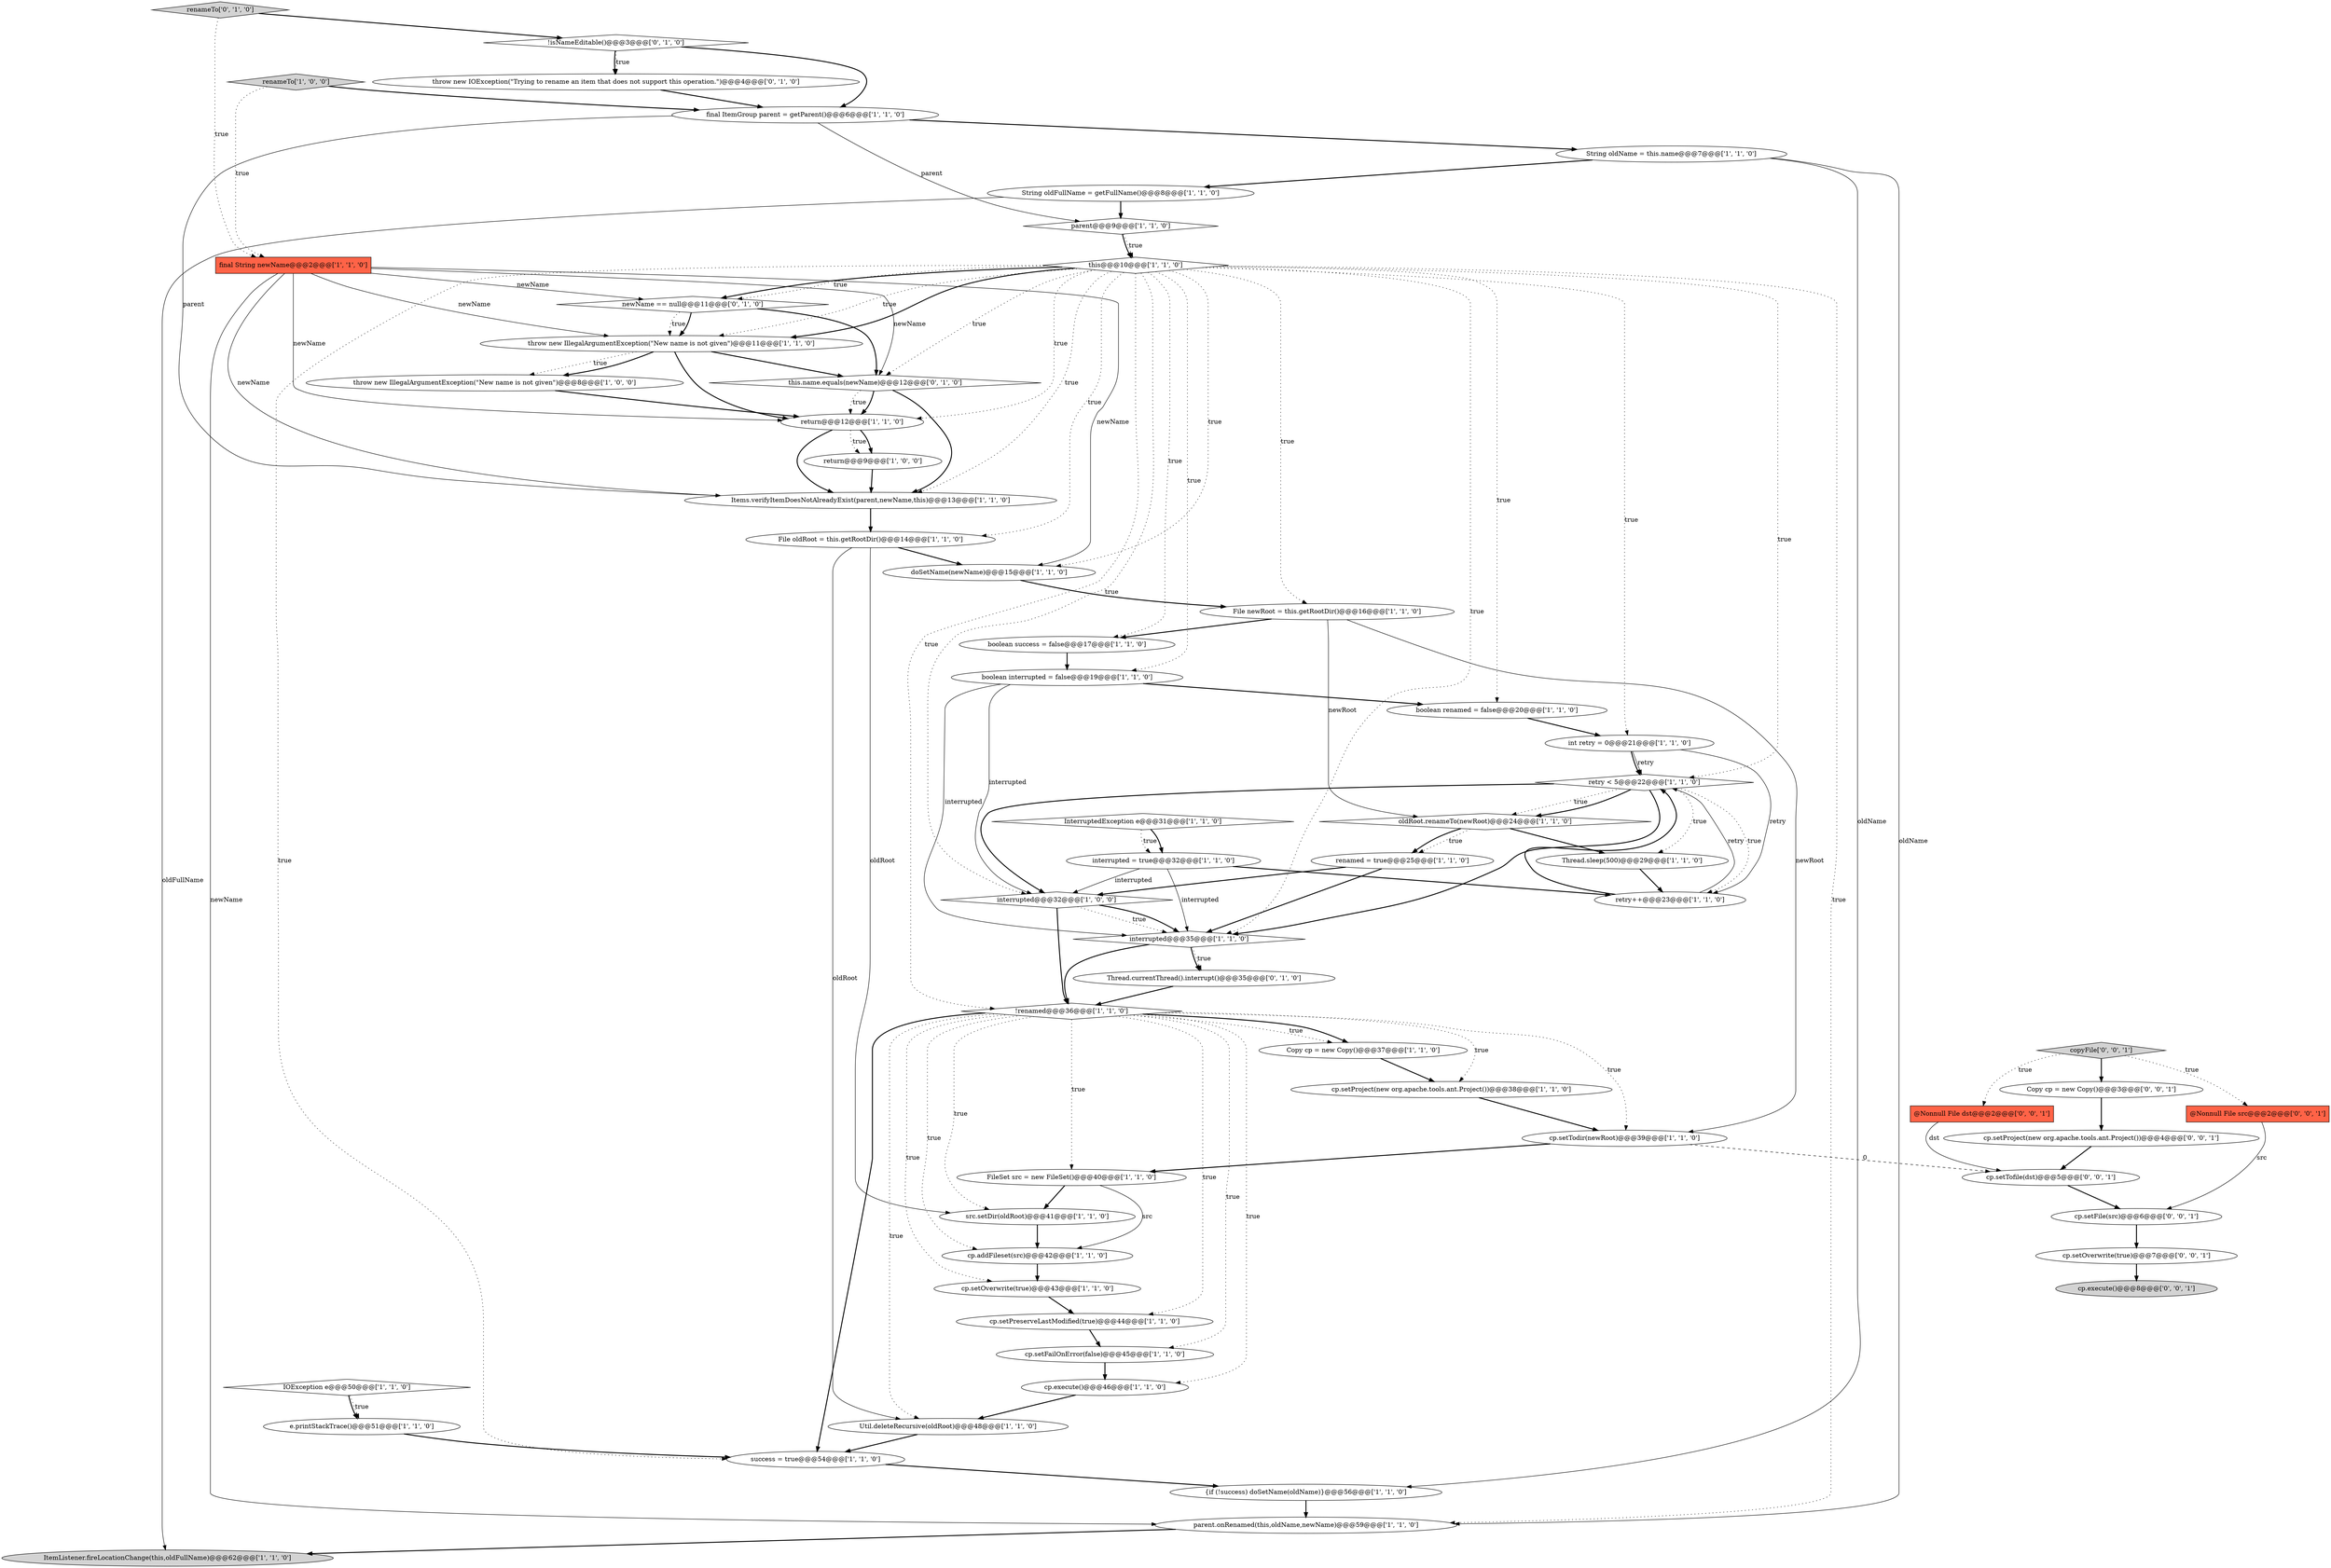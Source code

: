 digraph {
18 [style = filled, label = "cp.setFailOnError(false)@@@45@@@['1', '1', '0']", fillcolor = white, shape = ellipse image = "AAA0AAABBB1BBB"];
10 [style = filled, label = "renamed = true@@@25@@@['1', '1', '0']", fillcolor = white, shape = ellipse image = "AAA0AAABBB1BBB"];
0 [style = filled, label = "throw new IllegalArgumentException(\"New name is not given\")@@@8@@@['1', '0', '0']", fillcolor = white, shape = ellipse image = "AAA0AAABBB1BBB"];
21 [style = filled, label = "boolean success = false@@@17@@@['1', '1', '0']", fillcolor = white, shape = ellipse image = "AAA0AAABBB1BBB"];
25 [style = filled, label = "Items.verifyItemDoesNotAlreadyExist(parent,newName,this)@@@13@@@['1', '1', '0']", fillcolor = white, shape = ellipse image = "AAA0AAABBB1BBB"];
40 [style = filled, label = "cp.setTodir(newRoot)@@@39@@@['1', '1', '0']", fillcolor = white, shape = ellipse image = "AAA0AAABBB1BBB"];
42 [style = filled, label = "IOException e@@@50@@@['1', '1', '0']", fillcolor = white, shape = diamond image = "AAA0AAABBB1BBB"];
4 [style = filled, label = "Thread.sleep(500)@@@29@@@['1', '1', '0']", fillcolor = white, shape = ellipse image = "AAA0AAABBB1BBB"];
9 [style = filled, label = "this@@@10@@@['1', '1', '0']", fillcolor = white, shape = diamond image = "AAA0AAABBB1BBB"];
29 [style = filled, label = "String oldFullName = getFullName()@@@8@@@['1', '1', '0']", fillcolor = white, shape = ellipse image = "AAA0AAABBB1BBB"];
30 [style = filled, label = "interrupted@@@32@@@['1', '0', '0']", fillcolor = white, shape = diamond image = "AAA0AAABBB1BBB"];
15 [style = filled, label = "cp.execute()@@@46@@@['1', '1', '0']", fillcolor = white, shape = ellipse image = "AAA0AAABBB1BBB"];
3 [style = filled, label = "ItemListener.fireLocationChange(this,oldFullName)@@@62@@@['1', '1', '0']", fillcolor = lightgray, shape = ellipse image = "AAA0AAABBB1BBB"];
17 [style = filled, label = "cp.setOverwrite(true)@@@43@@@['1', '1', '0']", fillcolor = white, shape = ellipse image = "AAA0AAABBB1BBB"];
45 [style = filled, label = "retry < 5@@@22@@@['1', '1', '0']", fillcolor = white, shape = diamond image = "AAA0AAABBB1BBB"];
38 [style = filled, label = "doSetName(newName)@@@15@@@['1', '1', '0']", fillcolor = white, shape = ellipse image = "AAA0AAABBB1BBB"];
47 [style = filled, label = "newName == null@@@11@@@['0', '1', '0']", fillcolor = white, shape = diamond image = "AAA0AAABBB2BBB"];
6 [style = filled, label = "Copy cp = new Copy()@@@37@@@['1', '1', '0']", fillcolor = white, shape = ellipse image = "AAA0AAABBB1BBB"];
43 [style = filled, label = "final ItemGroup parent = getParent()@@@6@@@['1', '1', '0']", fillcolor = white, shape = ellipse image = "AAA0AAABBB1BBB"];
52 [style = filled, label = "@Nonnull File dst@@@2@@@['0', '0', '1']", fillcolor = tomato, shape = box image = "AAA0AAABBB3BBB"];
59 [style = filled, label = "cp.setFile(src)@@@6@@@['0', '0', '1']", fillcolor = white, shape = ellipse image = "AAA0AAABBB3BBB"];
34 [style = filled, label = "return@@@12@@@['1', '1', '0']", fillcolor = white, shape = ellipse image = "AAA0AAABBB1BBB"];
37 [style = filled, label = "cp.setPreserveLastModified(true)@@@44@@@['1', '1', '0']", fillcolor = white, shape = ellipse image = "AAA0AAABBB1BBB"];
60 [style = filled, label = "cp.setProject(new org.apache.tools.ant.Project())@@@4@@@['0', '0', '1']", fillcolor = white, shape = ellipse image = "AAA0AAABBB3BBB"];
26 [style = filled, label = "File newRoot = this.getRootDir()@@@16@@@['1', '1', '0']", fillcolor = white, shape = ellipse image = "AAA0AAABBB1BBB"];
49 [style = filled, label = "renameTo['0', '1', '0']", fillcolor = lightgray, shape = diamond image = "AAA0AAABBB2BBB"];
14 [style = filled, label = "interrupted = true@@@32@@@['1', '1', '0']", fillcolor = white, shape = ellipse image = "AAA0AAABBB1BBB"];
46 [style = filled, label = "Thread.currentThread().interrupt()@@@35@@@['0', '1', '0']", fillcolor = white, shape = ellipse image = "AAA0AAABBB2BBB"];
19 [style = filled, label = "src.setDir(oldRoot)@@@41@@@['1', '1', '0']", fillcolor = white, shape = ellipse image = "AAA0AAABBB1BBB"];
56 [style = filled, label = "@Nonnull File src@@@2@@@['0', '0', '1']", fillcolor = tomato, shape = box image = "AAA0AAABBB3BBB"];
27 [style = filled, label = "boolean interrupted = false@@@19@@@['1', '1', '0']", fillcolor = white, shape = ellipse image = "AAA0AAABBB1BBB"];
50 [style = filled, label = "throw new IOException(\"Trying to rename an item that does not support this operation.\")@@@4@@@['0', '1', '0']", fillcolor = white, shape = ellipse image = "AAA1AAABBB2BBB"];
39 [style = filled, label = "!renamed@@@36@@@['1', '1', '0']", fillcolor = white, shape = diamond image = "AAA0AAABBB1BBB"];
12 [style = filled, label = "final String newName@@@2@@@['1', '1', '0']", fillcolor = tomato, shape = box image = "AAA0AAABBB1BBB"];
55 [style = filled, label = "cp.setOverwrite(true)@@@7@@@['0', '0', '1']", fillcolor = white, shape = ellipse image = "AAA0AAABBB3BBB"];
16 [style = filled, label = "parent.onRenamed(this,oldName,newName)@@@59@@@['1', '1', '0']", fillcolor = white, shape = ellipse image = "AAA0AAABBB1BBB"];
23 [style = filled, label = "{if (!success) doSetName(oldName)}@@@56@@@['1', '1', '0']", fillcolor = white, shape = ellipse image = "AAA0AAABBB1BBB"];
8 [style = filled, label = "renameTo['1', '0', '0']", fillcolor = lightgray, shape = diamond image = "AAA0AAABBB1BBB"];
11 [style = filled, label = "FileSet src = new FileSet()@@@40@@@['1', '1', '0']", fillcolor = white, shape = ellipse image = "AAA0AAABBB1BBB"];
58 [style = filled, label = "cp.setTofile(dst)@@@5@@@['0', '0', '1']", fillcolor = white, shape = ellipse image = "AAA0AAABBB3BBB"];
32 [style = filled, label = "boolean renamed = false@@@20@@@['1', '1', '0']", fillcolor = white, shape = ellipse image = "AAA0AAABBB1BBB"];
24 [style = filled, label = "return@@@9@@@['1', '0', '0']", fillcolor = white, shape = ellipse image = "AAA0AAABBB1BBB"];
28 [style = filled, label = "Util.deleteRecursive(oldRoot)@@@48@@@['1', '1', '0']", fillcolor = white, shape = ellipse image = "AAA0AAABBB1BBB"];
57 [style = filled, label = "copyFile['0', '0', '1']", fillcolor = lightgray, shape = diamond image = "AAA0AAABBB3BBB"];
7 [style = filled, label = "e.printStackTrace()@@@51@@@['1', '1', '0']", fillcolor = white, shape = ellipse image = "AAA0AAABBB1BBB"];
35 [style = filled, label = "parent@@@9@@@['1', '1', '0']", fillcolor = white, shape = diamond image = "AAA0AAABBB1BBB"];
53 [style = filled, label = "cp.execute()@@@8@@@['0', '0', '1']", fillcolor = lightgray, shape = ellipse image = "AAA0AAABBB3BBB"];
1 [style = filled, label = "String oldName = this.name@@@7@@@['1', '1', '0']", fillcolor = white, shape = ellipse image = "AAA0AAABBB1BBB"];
33 [style = filled, label = "File oldRoot = this.getRootDir()@@@14@@@['1', '1', '0']", fillcolor = white, shape = ellipse image = "AAA0AAABBB1BBB"];
41 [style = filled, label = "cp.setProject(new org.apache.tools.ant.Project())@@@38@@@['1', '1', '0']", fillcolor = white, shape = ellipse image = "AAA0AAABBB1BBB"];
5 [style = filled, label = "InterruptedException e@@@31@@@['1', '1', '0']", fillcolor = white, shape = diamond image = "AAA0AAABBB1BBB"];
13 [style = filled, label = "retry++@@@23@@@['1', '1', '0']", fillcolor = white, shape = ellipse image = "AAA0AAABBB1BBB"];
20 [style = filled, label = "cp.addFileset(src)@@@42@@@['1', '1', '0']", fillcolor = white, shape = ellipse image = "AAA0AAABBB1BBB"];
2 [style = filled, label = "success = true@@@54@@@['1', '1', '0']", fillcolor = white, shape = ellipse image = "AAA0AAABBB1BBB"];
51 [style = filled, label = "!isNameEditable()@@@3@@@['0', '1', '0']", fillcolor = white, shape = diamond image = "AAA1AAABBB2BBB"];
44 [style = filled, label = "interrupted@@@35@@@['1', '1', '0']", fillcolor = white, shape = diamond image = "AAA0AAABBB1BBB"];
36 [style = filled, label = "oldRoot.renameTo(newRoot)@@@24@@@['1', '1', '0']", fillcolor = white, shape = diamond image = "AAA0AAABBB1BBB"];
54 [style = filled, label = "Copy cp = new Copy()@@@3@@@['0', '0', '1']", fillcolor = white, shape = ellipse image = "AAA0AAABBB3BBB"];
48 [style = filled, label = "this.name.equals(newName)@@@12@@@['0', '1', '0']", fillcolor = white, shape = diamond image = "AAA0AAABBB2BBB"];
31 [style = filled, label = "throw new IllegalArgumentException(\"New name is not given\")@@@11@@@['1', '1', '0']", fillcolor = white, shape = ellipse image = "AAA0AAABBB1BBB"];
22 [style = filled, label = "int retry = 0@@@21@@@['1', '1', '0']", fillcolor = white, shape = ellipse image = "AAA0AAABBB1BBB"];
38->26 [style = bold, label=""];
5->14 [style = dotted, label="true"];
5->14 [style = bold, label=""];
51->50 [style = dotted, label="true"];
52->58 [style = solid, label="dst"];
9->44 [style = dotted, label="true"];
13->45 [style = bold, label=""];
56->59 [style = solid, label="src"];
10->30 [style = bold, label=""];
22->13 [style = solid, label="retry"];
39->6 [style = dotted, label="true"];
9->31 [style = bold, label=""];
9->30 [style = dotted, label="true"];
9->34 [style = dotted, label="true"];
23->16 [style = bold, label=""];
14->44 [style = solid, label="interrupted"];
30->44 [style = dotted, label="true"];
27->32 [style = bold, label=""];
39->19 [style = dotted, label="true"];
42->7 [style = dotted, label="true"];
49->12 [style = dotted, label="true"];
9->25 [style = dotted, label="true"];
51->43 [style = bold, label=""];
34->24 [style = dotted, label="true"];
33->28 [style = solid, label="oldRoot"];
12->25 [style = solid, label="newName"];
12->31 [style = solid, label="newName"];
12->38 [style = solid, label="newName"];
60->58 [style = bold, label=""];
48->34 [style = bold, label=""];
20->17 [style = bold, label=""];
34->25 [style = bold, label=""];
31->34 [style = bold, label=""];
48->25 [style = bold, label=""];
48->34 [style = dotted, label="true"];
58->59 [style = bold, label=""];
40->11 [style = bold, label=""];
9->32 [style = dotted, label="true"];
36->10 [style = dotted, label="true"];
50->43 [style = bold, label=""];
41->40 [style = bold, label=""];
26->21 [style = bold, label=""];
1->16 [style = solid, label="oldName"];
44->46 [style = bold, label=""];
1->23 [style = solid, label="oldName"];
47->31 [style = dotted, label="true"];
36->4 [style = bold, label=""];
9->27 [style = dotted, label="true"];
37->18 [style = bold, label=""];
42->7 [style = bold, label=""];
13->45 [style = solid, label="retry"];
14->13 [style = bold, label=""];
1->29 [style = bold, label=""];
39->40 [style = dotted, label="true"];
25->33 [style = bold, label=""];
39->18 [style = dotted, label="true"];
51->50 [style = bold, label=""];
9->45 [style = dotted, label="true"];
46->39 [style = bold, label=""];
47->31 [style = bold, label=""];
43->35 [style = solid, label="parent"];
43->1 [style = bold, label=""];
24->25 [style = bold, label=""];
35->9 [style = dotted, label="true"];
22->45 [style = bold, label=""];
39->11 [style = dotted, label="true"];
39->15 [style = dotted, label="true"];
35->9 [style = bold, label=""];
44->39 [style = bold, label=""];
39->17 [style = dotted, label="true"];
6->41 [style = bold, label=""];
11->20 [style = solid, label="src"];
7->2 [style = bold, label=""];
18->15 [style = bold, label=""];
31->0 [style = dotted, label="true"];
14->30 [style = solid, label="interrupted"];
33->19 [style = solid, label="oldRoot"];
45->36 [style = dotted, label="true"];
45->44 [style = bold, label=""];
9->31 [style = dotted, label="true"];
39->6 [style = bold, label=""];
29->35 [style = bold, label=""];
9->39 [style = dotted, label="true"];
57->52 [style = dotted, label="true"];
45->30 [style = bold, label=""];
36->10 [style = bold, label=""];
27->30 [style = solid, label="interrupted"];
26->40 [style = solid, label="newRoot"];
10->44 [style = bold, label=""];
47->48 [style = bold, label=""];
9->21 [style = dotted, label="true"];
17->37 [style = bold, label=""];
16->3 [style = bold, label=""];
11->19 [style = bold, label=""];
9->47 [style = bold, label=""];
33->38 [style = bold, label=""];
9->16 [style = dotted, label="true"];
32->22 [style = bold, label=""];
55->53 [style = bold, label=""];
4->13 [style = bold, label=""];
12->16 [style = solid, label="newName"];
54->60 [style = bold, label=""];
28->2 [style = bold, label=""];
9->33 [style = dotted, label="true"];
44->46 [style = dotted, label="true"];
30->39 [style = bold, label=""];
9->22 [style = dotted, label="true"];
45->13 [style = dotted, label="true"];
27->44 [style = solid, label="interrupted"];
39->41 [style = dotted, label="true"];
39->20 [style = dotted, label="true"];
39->2 [style = bold, label=""];
9->47 [style = dotted, label="true"];
31->48 [style = bold, label=""];
49->51 [style = bold, label=""];
34->24 [style = bold, label=""];
19->20 [style = bold, label=""];
9->48 [style = dotted, label="true"];
39->28 [style = dotted, label="true"];
57->54 [style = bold, label=""];
9->2 [style = dotted, label="true"];
40->58 [style = dashed, label="0"];
45->36 [style = bold, label=""];
15->28 [style = bold, label=""];
43->25 [style = solid, label="parent"];
9->26 [style = dotted, label="true"];
59->55 [style = bold, label=""];
12->34 [style = solid, label="newName"];
57->56 [style = dotted, label="true"];
12->47 [style = solid, label="newName"];
26->36 [style = solid, label="newRoot"];
29->3 [style = solid, label="oldFullName"];
9->38 [style = dotted, label="true"];
21->27 [style = bold, label=""];
39->37 [style = dotted, label="true"];
45->4 [style = dotted, label="true"];
22->45 [style = solid, label="retry"];
8->43 [style = bold, label=""];
0->34 [style = bold, label=""];
12->48 [style = solid, label="newName"];
30->44 [style = bold, label=""];
2->23 [style = bold, label=""];
8->12 [style = dotted, label="true"];
31->0 [style = bold, label=""];
}
